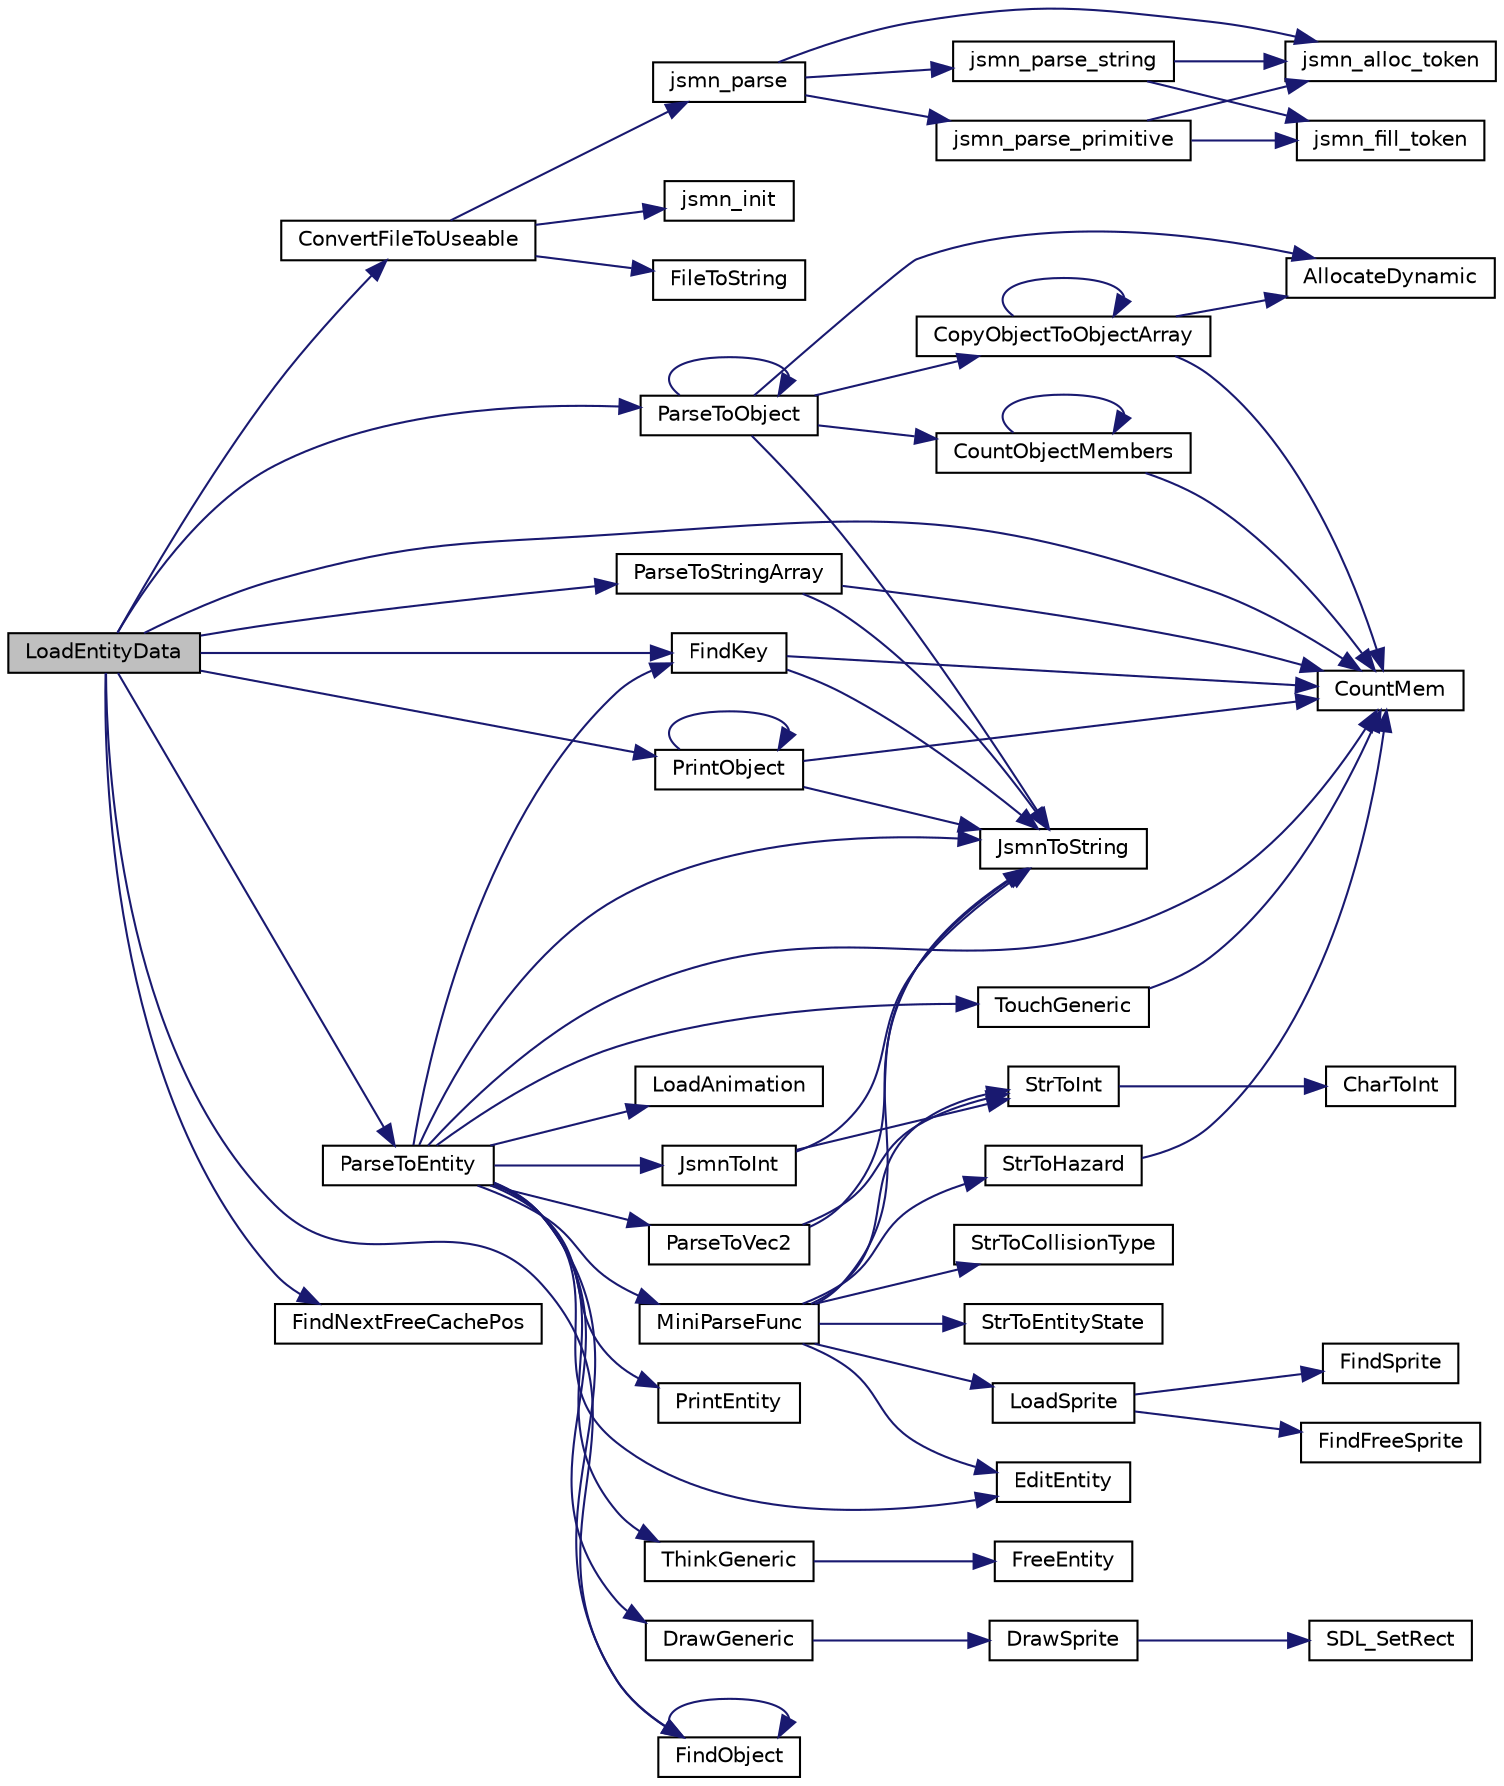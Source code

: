 digraph "LoadEntityData"
{
  edge [fontname="Helvetica",fontsize="10",labelfontname="Helvetica",labelfontsize="10"];
  node [fontname="Helvetica",fontsize="10",shape=record];
  rankdir="LR";
  Node1 [label="LoadEntityData",height=0.2,width=0.4,color="black", fillcolor="grey75", style="filled", fontcolor="black"];
  Node1 -> Node2 [color="midnightblue",fontsize="10",style="solid"];
  Node2 [label="ConvertFileToUseable",height=0.2,width=0.4,color="black", fillcolor="white", style="filled",URL="$mystrings_8c.html#a496e2427daae7d276aa1c25bf7173f9b"];
  Node2 -> Node3 [color="midnightblue",fontsize="10",style="solid"];
  Node3 [label="jsmn_init",height=0.2,width=0.4,color="black", fillcolor="white", style="filled",URL="$jsmn_8c.html#a8d4a8b3ce5c3d600feea38615b5f9aa6"];
  Node2 -> Node4 [color="midnightblue",fontsize="10",style="solid"];
  Node4 [label="FileToString",height=0.2,width=0.4,color="black", fillcolor="white", style="filled",URL="$mystrings_8c.html#a641da0f4b770922d999f38d2d23b2ed6"];
  Node2 -> Node5 [color="midnightblue",fontsize="10",style="solid"];
  Node5 [label="jsmn_parse",height=0.2,width=0.4,color="black", fillcolor="white", style="filled",URL="$jsmn_8c.html#a774f985a9750a10c7e88304e30191e03"];
  Node5 -> Node6 [color="midnightblue",fontsize="10",style="solid"];
  Node6 [label="jsmn_alloc_token",height=0.2,width=0.4,color="black", fillcolor="white", style="filled",URL="$jsmn_8c.html#a0d7a964b95b65cd16699a355ede80394"];
  Node5 -> Node7 [color="midnightblue",fontsize="10",style="solid"];
  Node7 [label="jsmn_parse_string",height=0.2,width=0.4,color="black", fillcolor="white", style="filled",URL="$jsmn_8c.html#a568f184e45bb9718270088e1e05a4264"];
  Node7 -> Node6 [color="midnightblue",fontsize="10",style="solid"];
  Node7 -> Node8 [color="midnightblue",fontsize="10",style="solid"];
  Node8 [label="jsmn_fill_token",height=0.2,width=0.4,color="black", fillcolor="white", style="filled",URL="$jsmn_8c.html#a20b875e37a2a5c88888c6d80068715be"];
  Node5 -> Node9 [color="midnightblue",fontsize="10",style="solid"];
  Node9 [label="jsmn_parse_primitive",height=0.2,width=0.4,color="black", fillcolor="white", style="filled",URL="$jsmn_8c.html#a4d1f29464811e2bbf5506fbe5c7ee9de"];
  Node9 -> Node6 [color="midnightblue",fontsize="10",style="solid"];
  Node9 -> Node8 [color="midnightblue",fontsize="10",style="solid"];
  Node1 -> Node10 [color="midnightblue",fontsize="10",style="solid"];
  Node10 [label="ParseToObject",height=0.2,width=0.4,color="black", fillcolor="white", style="filled",URL="$parseobject_8c.html#abeb996817aa47a5e463a47275c897483"];
  Node10 -> Node10 [color="midnightblue",fontsize="10",style="solid"];
  Node10 -> Node11 [color="midnightblue",fontsize="10",style="solid"];
  Node11 [label="JsmnToString",height=0.2,width=0.4,color="black", fillcolor="white", style="filled",URL="$mystrings_8c.html#a78d7d9580e10b30e6409ebfeb29e5cfe"];
  Node10 -> Node12 [color="midnightblue",fontsize="10",style="solid"];
  Node12 [label="CopyObjectToObjectArray",height=0.2,width=0.4,color="black", fillcolor="white", style="filled",URL="$parseobject_8c.html#a66550ec5ad5119b002932431e1ce8578"];
  Node12 -> Node13 [color="midnightblue",fontsize="10",style="solid"];
  Node13 [label="CountMem",height=0.2,width=0.4,color="black", fillcolor="white", style="filled",URL="$globals_8h.html#ab5272b6a1f2bf961c7534ec91a243715"];
  Node12 -> Node14 [color="midnightblue",fontsize="10",style="solid"];
  Node14 [label="AllocateDynamic",height=0.2,width=0.4,color="black", fillcolor="white", style="filled",URL="$globals_8h.html#a2263fb5e65c0597a8e4c35fa0c05e15d"];
  Node12 -> Node12 [color="midnightblue",fontsize="10",style="solid"];
  Node10 -> Node15 [color="midnightblue",fontsize="10",style="solid"];
  Node15 [label="CountObjectMembers",height=0.2,width=0.4,color="black", fillcolor="white", style="filled",URL="$parseobject_8c.html#aef0cb86d9b54e11206d154c369cb9a7e"];
  Node15 -> Node13 [color="midnightblue",fontsize="10",style="solid"];
  Node15 -> Node15 [color="midnightblue",fontsize="10",style="solid"];
  Node10 -> Node14 [color="midnightblue",fontsize="10",style="solid"];
  Node1 -> Node13 [color="midnightblue",fontsize="10",style="solid"];
  Node1 -> Node16 [color="midnightblue",fontsize="10",style="solid"];
  Node16 [label="PrintObject",height=0.2,width=0.4,color="black", fillcolor="white", style="filled",URL="$parseobject_8c.html#ae7d41e06515589776dc92961481d56ab"];
  Node16 -> Node13 [color="midnightblue",fontsize="10",style="solid"];
  Node16 -> Node11 [color="midnightblue",fontsize="10",style="solid"];
  Node16 -> Node16 [color="midnightblue",fontsize="10",style="solid"];
  Node1 -> Node17 [color="midnightblue",fontsize="10",style="solid"];
  Node17 [label="ParseToStringArray",height=0.2,width=0.4,color="black", fillcolor="white", style="filled",URL="$parsevariable_8c.html#a090f6fa5f93d7a5becca914af766d1d8"];
  Node17 -> Node13 [color="midnightblue",fontsize="10",style="solid"];
  Node17 -> Node11 [color="midnightblue",fontsize="10",style="solid"];
  Node1 -> Node18 [color="midnightblue",fontsize="10",style="solid"];
  Node18 [label="FindObject",height=0.2,width=0.4,color="black", fillcolor="white", style="filled",URL="$parseobject_8c.html#a0d7610fbd167c6f81519e6ab3403e3bd"];
  Node18 -> Node18 [color="midnightblue",fontsize="10",style="solid"];
  Node1 -> Node19 [color="midnightblue",fontsize="10",style="solid"];
  Node19 [label="FindKey",height=0.2,width=0.4,color="black", fillcolor="white", style="filled",URL="$mystrings_8c.html#a6466498df69994b55bb62b9b53652142"];
  Node19 -> Node13 [color="midnightblue",fontsize="10",style="solid"];
  Node19 -> Node11 [color="midnightblue",fontsize="10",style="solid"];
  Node1 -> Node20 [color="midnightblue",fontsize="10",style="solid"];
  Node20 [label="ParseToEntity",height=0.2,width=0.4,color="black", fillcolor="white", style="filled",URL="$parsevariable_8c.html#ab44c577d09cbd67632c75301d846676e"];
  Node20 -> Node19 [color="midnightblue",fontsize="10",style="solid"];
  Node20 -> Node21 [color="midnightblue",fontsize="10",style="solid"];
  Node21 [label="MiniParseFunc",height=0.2,width=0.4,color="black", fillcolor="white", style="filled",URL="$parsevariable_8c.html#a884bad6dac384af63e9becea40966bfb"];
  Node21 -> Node11 [color="midnightblue",fontsize="10",style="solid"];
  Node21 -> Node22 [color="midnightblue",fontsize="10",style="solid"];
  Node22 [label="StrToHazard",height=0.2,width=0.4,color="black", fillcolor="white", style="filled",URL="$globals_8h.html#abe578bfaa1629eec4e43d2ec76b0499b"];
  Node22 -> Node13 [color="midnightblue",fontsize="10",style="solid"];
  Node21 -> Node23 [color="midnightblue",fontsize="10",style="solid"];
  Node23 [label="EditEntity",height=0.2,width=0.4,color="black", fillcolor="white", style="filled",URL="$parsevariable_8c.html#a2e27044cc4aa03202b8d1c8fbb3213ec"];
  Node21 -> Node24 [color="midnightblue",fontsize="10",style="solid"];
  Node24 [label="LoadSprite",height=0.2,width=0.4,color="black", fillcolor="white", style="filled",URL="$graphics_8c.html#a9ef47fe758affb875f01b07e551513c7"];
  Node24 -> Node25 [color="midnightblue",fontsize="10",style="solid"];
  Node25 [label="FindSprite",height=0.2,width=0.4,color="black", fillcolor="white", style="filled",URL="$graphics_8c.html#af4c49239d2f0e5306964c66be9553832"];
  Node24 -> Node26 [color="midnightblue",fontsize="10",style="solid"];
  Node26 [label="FindFreeSprite",height=0.2,width=0.4,color="black", fillcolor="white", style="filled",URL="$graphics_8c.html#a88a59e4cda72f43e47b635ed6c6a9f95"];
  Node21 -> Node27 [color="midnightblue",fontsize="10",style="solid"];
  Node27 [label="StrToCollisionType",height=0.2,width=0.4,color="black", fillcolor="white", style="filled",URL="$globals_8h.html#a44b3e24411aec8ef45be1d5430c5b2eb"];
  Node21 -> Node28 [color="midnightblue",fontsize="10",style="solid"];
  Node28 [label="StrToEntityState",height=0.2,width=0.4,color="black", fillcolor="white", style="filled",URL="$globals_8h.html#a228d03ca7eff58ad7ed8fccb3a7bc9c9"];
  Node21 -> Node29 [color="midnightblue",fontsize="10",style="solid"];
  Node29 [label="StrToInt",height=0.2,width=0.4,color="black", fillcolor="white", style="filled",URL="$mystrings_8c.html#a7847ecf365cd64921278854576e5ddcc"];
  Node29 -> Node30 [color="midnightblue",fontsize="10",style="solid"];
  Node30 [label="CharToInt",height=0.2,width=0.4,color="black", fillcolor="white", style="filled",URL="$mystrings_8c.html#a357780097bc5067ece05926de2d77eae"];
  Node20 -> Node11 [color="midnightblue",fontsize="10",style="solid"];
  Node20 -> Node18 [color="midnightblue",fontsize="10",style="solid"];
  Node20 -> Node13 [color="midnightblue",fontsize="10",style="solid"];
  Node20 -> Node23 [color="midnightblue",fontsize="10",style="solid"];
  Node20 -> Node31 [color="midnightblue",fontsize="10",style="solid"];
  Node31 [label="ParseToVec2",height=0.2,width=0.4,color="black", fillcolor="white", style="filled",URL="$parsevariable_8c.html#aece06ba78503ca86b77daa6c0f64d01f"];
  Node31 -> Node11 [color="midnightblue",fontsize="10",style="solid"];
  Node31 -> Node29 [color="midnightblue",fontsize="10",style="solid"];
  Node20 -> Node32 [color="midnightblue",fontsize="10",style="solid"];
  Node32 [label="JsmnToInt",height=0.2,width=0.4,color="black", fillcolor="white", style="filled",URL="$mystrings_8c.html#aa5c26c3bf9ec4cf5d58937787db2d415"];
  Node32 -> Node11 [color="midnightblue",fontsize="10",style="solid"];
  Node32 -> Node29 [color="midnightblue",fontsize="10",style="solid"];
  Node20 -> Node33 [color="midnightblue",fontsize="10",style="solid"];
  Node33 [label="LoadAnimation",height=0.2,width=0.4,color="black", fillcolor="white", style="filled",URL="$graphics_8c.html#a9cf2216f8c9099f0767277b29b0b8044"];
  Node20 -> Node34 [color="midnightblue",fontsize="10",style="solid"];
  Node34 [label="ThinkGeneric",height=0.2,width=0.4,color="black", fillcolor="white", style="filled",URL="$entity_8c.html#adb84b9e6a5a5c18dc147a1c0de60fd85"];
  Node34 -> Node35 [color="midnightblue",fontsize="10",style="solid"];
  Node35 [label="FreeEntity",height=0.2,width=0.4,color="black", fillcolor="white", style="filled",URL="$entity_8c.html#ae27dad323fa0f26748bd2485f5d019e3"];
  Node20 -> Node36 [color="midnightblue",fontsize="10",style="solid"];
  Node36 [label="DrawGeneric",height=0.2,width=0.4,color="black", fillcolor="white", style="filled",URL="$entity_8c.html#a8572f94d16405fa3b42dd584893852bd"];
  Node36 -> Node37 [color="midnightblue",fontsize="10",style="solid"];
  Node37 [label="DrawSprite",height=0.2,width=0.4,color="black", fillcolor="white", style="filled",URL="$graphics_8c.html#a17fde33b1d856d825920d633285aec6e"];
  Node37 -> Node38 [color="midnightblue",fontsize="10",style="solid"];
  Node38 [label="SDL_SetRect",height=0.2,width=0.4,color="black", fillcolor="white", style="filled",URL="$graphics_8c.html#af04a9f3481d89afc13d2e2e0a621fad6"];
  Node20 -> Node39 [color="midnightblue",fontsize="10",style="solid"];
  Node39 [label="TouchGeneric",height=0.2,width=0.4,color="black", fillcolor="white", style="filled",URL="$entity_8c.html#a2eb4fef990cd3eb845b5a99fbd22e0fc"];
  Node39 -> Node13 [color="midnightblue",fontsize="10",style="solid"];
  Node20 -> Node40 [color="midnightblue",fontsize="10",style="solid"];
  Node40 [label="PrintEntity",height=0.2,width=0.4,color="black", fillcolor="white", style="filled",URL="$parsevariable_8c.html#a9a3d7af463607a209c8f52caf9e15c70"];
  Node1 -> Node41 [color="midnightblue",fontsize="10",style="solid"];
  Node41 [label="FindNextFreeCachePos",height=0.2,width=0.4,color="black", fillcolor="white", style="filled",URL="$entity_8c.html#a373409dde746bc4935afd92aa8975f4c"];
}
